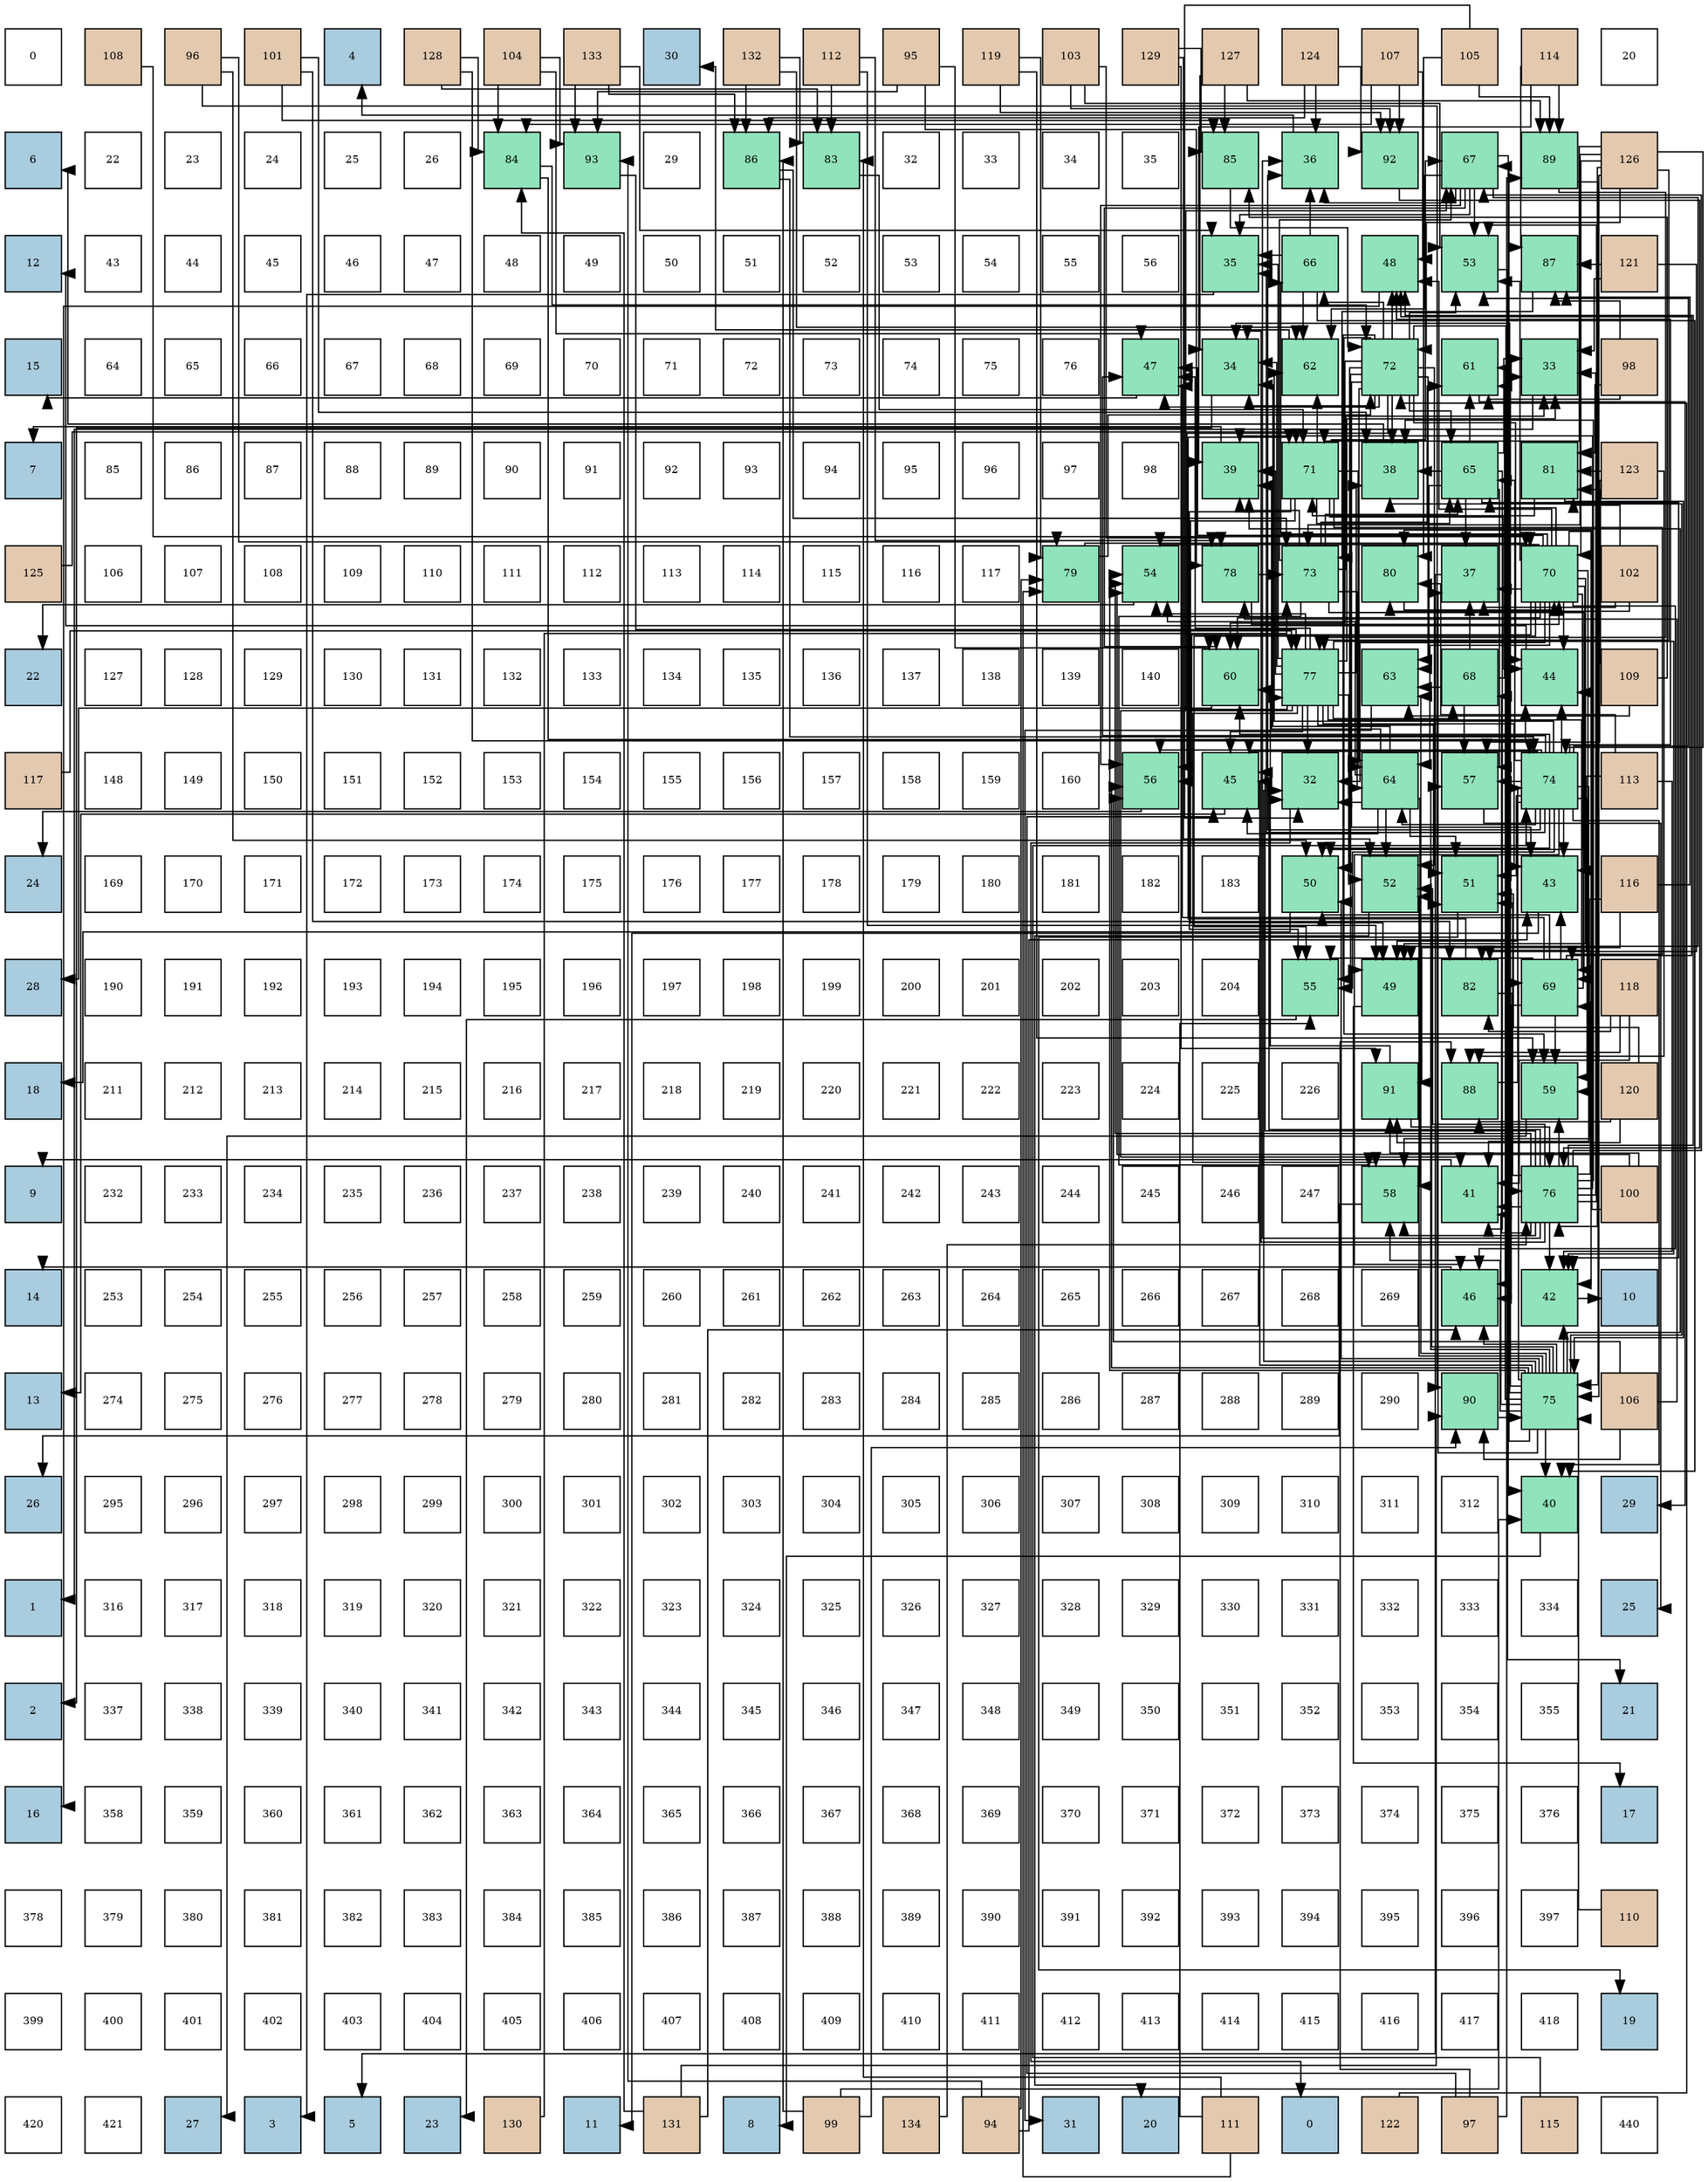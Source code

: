 digraph layout{
 rankdir=TB;
 splines=ortho;
 node [style=filled shape=square fixedsize=true width=0.6];
0[label="0", fontsize=8, fillcolor="#ffffff"];
1[label="108", fontsize=8, fillcolor="#e3c9af"];
2[label="96", fontsize=8, fillcolor="#e3c9af"];
3[label="101", fontsize=8, fillcolor="#e3c9af"];
4[label="4", fontsize=8, fillcolor="#a9ccde"];
5[label="128", fontsize=8, fillcolor="#e3c9af"];
6[label="104", fontsize=8, fillcolor="#e3c9af"];
7[label="133", fontsize=8, fillcolor="#e3c9af"];
8[label="30", fontsize=8, fillcolor="#a9ccde"];
9[label="132", fontsize=8, fillcolor="#e3c9af"];
10[label="112", fontsize=8, fillcolor="#e3c9af"];
11[label="95", fontsize=8, fillcolor="#e3c9af"];
12[label="119", fontsize=8, fillcolor="#e3c9af"];
13[label="103", fontsize=8, fillcolor="#e3c9af"];
14[label="129", fontsize=8, fillcolor="#e3c9af"];
15[label="127", fontsize=8, fillcolor="#e3c9af"];
16[label="124", fontsize=8, fillcolor="#e3c9af"];
17[label="107", fontsize=8, fillcolor="#e3c9af"];
18[label="105", fontsize=8, fillcolor="#e3c9af"];
19[label="114", fontsize=8, fillcolor="#e3c9af"];
20[label="20", fontsize=8, fillcolor="#ffffff"];
21[label="6", fontsize=8, fillcolor="#a9ccde"];
22[label="22", fontsize=8, fillcolor="#ffffff"];
23[label="23", fontsize=8, fillcolor="#ffffff"];
24[label="24", fontsize=8, fillcolor="#ffffff"];
25[label="25", fontsize=8, fillcolor="#ffffff"];
26[label="26", fontsize=8, fillcolor="#ffffff"];
27[label="84", fontsize=8, fillcolor="#91e3bb"];
28[label="93", fontsize=8, fillcolor="#91e3bb"];
29[label="29", fontsize=8, fillcolor="#ffffff"];
30[label="86", fontsize=8, fillcolor="#91e3bb"];
31[label="83", fontsize=8, fillcolor="#91e3bb"];
32[label="32", fontsize=8, fillcolor="#ffffff"];
33[label="33", fontsize=8, fillcolor="#ffffff"];
34[label="34", fontsize=8, fillcolor="#ffffff"];
35[label="35", fontsize=8, fillcolor="#ffffff"];
36[label="85", fontsize=8, fillcolor="#91e3bb"];
37[label="36", fontsize=8, fillcolor="#91e3bb"];
38[label="92", fontsize=8, fillcolor="#91e3bb"];
39[label="67", fontsize=8, fillcolor="#91e3bb"];
40[label="89", fontsize=8, fillcolor="#91e3bb"];
41[label="126", fontsize=8, fillcolor="#e3c9af"];
42[label="12", fontsize=8, fillcolor="#a9ccde"];
43[label="43", fontsize=8, fillcolor="#ffffff"];
44[label="44", fontsize=8, fillcolor="#ffffff"];
45[label="45", fontsize=8, fillcolor="#ffffff"];
46[label="46", fontsize=8, fillcolor="#ffffff"];
47[label="47", fontsize=8, fillcolor="#ffffff"];
48[label="48", fontsize=8, fillcolor="#ffffff"];
49[label="49", fontsize=8, fillcolor="#ffffff"];
50[label="50", fontsize=8, fillcolor="#ffffff"];
51[label="51", fontsize=8, fillcolor="#ffffff"];
52[label="52", fontsize=8, fillcolor="#ffffff"];
53[label="53", fontsize=8, fillcolor="#ffffff"];
54[label="54", fontsize=8, fillcolor="#ffffff"];
55[label="55", fontsize=8, fillcolor="#ffffff"];
56[label="56", fontsize=8, fillcolor="#ffffff"];
57[label="35", fontsize=8, fillcolor="#91e3bb"];
58[label="66", fontsize=8, fillcolor="#91e3bb"];
59[label="48", fontsize=8, fillcolor="#91e3bb"];
60[label="53", fontsize=8, fillcolor="#91e3bb"];
61[label="87", fontsize=8, fillcolor="#91e3bb"];
62[label="121", fontsize=8, fillcolor="#e3c9af"];
63[label="15", fontsize=8, fillcolor="#a9ccde"];
64[label="64", fontsize=8, fillcolor="#ffffff"];
65[label="65", fontsize=8, fillcolor="#ffffff"];
66[label="66", fontsize=8, fillcolor="#ffffff"];
67[label="67", fontsize=8, fillcolor="#ffffff"];
68[label="68", fontsize=8, fillcolor="#ffffff"];
69[label="69", fontsize=8, fillcolor="#ffffff"];
70[label="70", fontsize=8, fillcolor="#ffffff"];
71[label="71", fontsize=8, fillcolor="#ffffff"];
72[label="72", fontsize=8, fillcolor="#ffffff"];
73[label="73", fontsize=8, fillcolor="#ffffff"];
74[label="74", fontsize=8, fillcolor="#ffffff"];
75[label="75", fontsize=8, fillcolor="#ffffff"];
76[label="76", fontsize=8, fillcolor="#ffffff"];
77[label="47", fontsize=8, fillcolor="#91e3bb"];
78[label="34", fontsize=8, fillcolor="#91e3bb"];
79[label="62", fontsize=8, fillcolor="#91e3bb"];
80[label="72", fontsize=8, fillcolor="#91e3bb"];
81[label="61", fontsize=8, fillcolor="#91e3bb"];
82[label="33", fontsize=8, fillcolor="#91e3bb"];
83[label="98", fontsize=8, fillcolor="#e3c9af"];
84[label="7", fontsize=8, fillcolor="#a9ccde"];
85[label="85", fontsize=8, fillcolor="#ffffff"];
86[label="86", fontsize=8, fillcolor="#ffffff"];
87[label="87", fontsize=8, fillcolor="#ffffff"];
88[label="88", fontsize=8, fillcolor="#ffffff"];
89[label="89", fontsize=8, fillcolor="#ffffff"];
90[label="90", fontsize=8, fillcolor="#ffffff"];
91[label="91", fontsize=8, fillcolor="#ffffff"];
92[label="92", fontsize=8, fillcolor="#ffffff"];
93[label="93", fontsize=8, fillcolor="#ffffff"];
94[label="94", fontsize=8, fillcolor="#ffffff"];
95[label="95", fontsize=8, fillcolor="#ffffff"];
96[label="96", fontsize=8, fillcolor="#ffffff"];
97[label="97", fontsize=8, fillcolor="#ffffff"];
98[label="98", fontsize=8, fillcolor="#ffffff"];
99[label="39", fontsize=8, fillcolor="#91e3bb"];
100[label="71", fontsize=8, fillcolor="#91e3bb"];
101[label="38", fontsize=8, fillcolor="#91e3bb"];
102[label="65", fontsize=8, fillcolor="#91e3bb"];
103[label="81", fontsize=8, fillcolor="#91e3bb"];
104[label="123", fontsize=8, fillcolor="#e3c9af"];
105[label="125", fontsize=8, fillcolor="#e3c9af"];
106[label="106", fontsize=8, fillcolor="#ffffff"];
107[label="107", fontsize=8, fillcolor="#ffffff"];
108[label="108", fontsize=8, fillcolor="#ffffff"];
109[label="109", fontsize=8, fillcolor="#ffffff"];
110[label="110", fontsize=8, fillcolor="#ffffff"];
111[label="111", fontsize=8, fillcolor="#ffffff"];
112[label="112", fontsize=8, fillcolor="#ffffff"];
113[label="113", fontsize=8, fillcolor="#ffffff"];
114[label="114", fontsize=8, fillcolor="#ffffff"];
115[label="115", fontsize=8, fillcolor="#ffffff"];
116[label="116", fontsize=8, fillcolor="#ffffff"];
117[label="117", fontsize=8, fillcolor="#ffffff"];
118[label="79", fontsize=8, fillcolor="#91e3bb"];
119[label="54", fontsize=8, fillcolor="#91e3bb"];
120[label="78", fontsize=8, fillcolor="#91e3bb"];
121[label="73", fontsize=8, fillcolor="#91e3bb"];
122[label="80", fontsize=8, fillcolor="#91e3bb"];
123[label="37", fontsize=8, fillcolor="#91e3bb"];
124[label="70", fontsize=8, fillcolor="#91e3bb"];
125[label="102", fontsize=8, fillcolor="#e3c9af"];
126[label="22", fontsize=8, fillcolor="#a9ccde"];
127[label="127", fontsize=8, fillcolor="#ffffff"];
128[label="128", fontsize=8, fillcolor="#ffffff"];
129[label="129", fontsize=8, fillcolor="#ffffff"];
130[label="130", fontsize=8, fillcolor="#ffffff"];
131[label="131", fontsize=8, fillcolor="#ffffff"];
132[label="132", fontsize=8, fillcolor="#ffffff"];
133[label="133", fontsize=8, fillcolor="#ffffff"];
134[label="134", fontsize=8, fillcolor="#ffffff"];
135[label="135", fontsize=8, fillcolor="#ffffff"];
136[label="136", fontsize=8, fillcolor="#ffffff"];
137[label="137", fontsize=8, fillcolor="#ffffff"];
138[label="138", fontsize=8, fillcolor="#ffffff"];
139[label="139", fontsize=8, fillcolor="#ffffff"];
140[label="140", fontsize=8, fillcolor="#ffffff"];
141[label="60", fontsize=8, fillcolor="#91e3bb"];
142[label="77", fontsize=8, fillcolor="#91e3bb"];
143[label="63", fontsize=8, fillcolor="#91e3bb"];
144[label="68", fontsize=8, fillcolor="#91e3bb"];
145[label="44", fontsize=8, fillcolor="#91e3bb"];
146[label="109", fontsize=8, fillcolor="#e3c9af"];
147[label="117", fontsize=8, fillcolor="#e3c9af"];
148[label="148", fontsize=8, fillcolor="#ffffff"];
149[label="149", fontsize=8, fillcolor="#ffffff"];
150[label="150", fontsize=8, fillcolor="#ffffff"];
151[label="151", fontsize=8, fillcolor="#ffffff"];
152[label="152", fontsize=8, fillcolor="#ffffff"];
153[label="153", fontsize=8, fillcolor="#ffffff"];
154[label="154", fontsize=8, fillcolor="#ffffff"];
155[label="155", fontsize=8, fillcolor="#ffffff"];
156[label="156", fontsize=8, fillcolor="#ffffff"];
157[label="157", fontsize=8, fillcolor="#ffffff"];
158[label="158", fontsize=8, fillcolor="#ffffff"];
159[label="159", fontsize=8, fillcolor="#ffffff"];
160[label="160", fontsize=8, fillcolor="#ffffff"];
161[label="56", fontsize=8, fillcolor="#91e3bb"];
162[label="45", fontsize=8, fillcolor="#91e3bb"];
163[label="32", fontsize=8, fillcolor="#91e3bb"];
164[label="64", fontsize=8, fillcolor="#91e3bb"];
165[label="57", fontsize=8, fillcolor="#91e3bb"];
166[label="74", fontsize=8, fillcolor="#91e3bb"];
167[label="113", fontsize=8, fillcolor="#e3c9af"];
168[label="24", fontsize=8, fillcolor="#a9ccde"];
169[label="169", fontsize=8, fillcolor="#ffffff"];
170[label="170", fontsize=8, fillcolor="#ffffff"];
171[label="171", fontsize=8, fillcolor="#ffffff"];
172[label="172", fontsize=8, fillcolor="#ffffff"];
173[label="173", fontsize=8, fillcolor="#ffffff"];
174[label="174", fontsize=8, fillcolor="#ffffff"];
175[label="175", fontsize=8, fillcolor="#ffffff"];
176[label="176", fontsize=8, fillcolor="#ffffff"];
177[label="177", fontsize=8, fillcolor="#ffffff"];
178[label="178", fontsize=8, fillcolor="#ffffff"];
179[label="179", fontsize=8, fillcolor="#ffffff"];
180[label="180", fontsize=8, fillcolor="#ffffff"];
181[label="181", fontsize=8, fillcolor="#ffffff"];
182[label="182", fontsize=8, fillcolor="#ffffff"];
183[label="183", fontsize=8, fillcolor="#ffffff"];
184[label="50", fontsize=8, fillcolor="#91e3bb"];
185[label="52", fontsize=8, fillcolor="#91e3bb"];
186[label="51", fontsize=8, fillcolor="#91e3bb"];
187[label="43", fontsize=8, fillcolor="#91e3bb"];
188[label="116", fontsize=8, fillcolor="#e3c9af"];
189[label="28", fontsize=8, fillcolor="#a9ccde"];
190[label="190", fontsize=8, fillcolor="#ffffff"];
191[label="191", fontsize=8, fillcolor="#ffffff"];
192[label="192", fontsize=8, fillcolor="#ffffff"];
193[label="193", fontsize=8, fillcolor="#ffffff"];
194[label="194", fontsize=8, fillcolor="#ffffff"];
195[label="195", fontsize=8, fillcolor="#ffffff"];
196[label="196", fontsize=8, fillcolor="#ffffff"];
197[label="197", fontsize=8, fillcolor="#ffffff"];
198[label="198", fontsize=8, fillcolor="#ffffff"];
199[label="199", fontsize=8, fillcolor="#ffffff"];
200[label="200", fontsize=8, fillcolor="#ffffff"];
201[label="201", fontsize=8, fillcolor="#ffffff"];
202[label="202", fontsize=8, fillcolor="#ffffff"];
203[label="203", fontsize=8, fillcolor="#ffffff"];
204[label="204", fontsize=8, fillcolor="#ffffff"];
205[label="55", fontsize=8, fillcolor="#91e3bb"];
206[label="49", fontsize=8, fillcolor="#91e3bb"];
207[label="82", fontsize=8, fillcolor="#91e3bb"];
208[label="69", fontsize=8, fillcolor="#91e3bb"];
209[label="118", fontsize=8, fillcolor="#e3c9af"];
210[label="18", fontsize=8, fillcolor="#a9ccde"];
211[label="211", fontsize=8, fillcolor="#ffffff"];
212[label="212", fontsize=8, fillcolor="#ffffff"];
213[label="213", fontsize=8, fillcolor="#ffffff"];
214[label="214", fontsize=8, fillcolor="#ffffff"];
215[label="215", fontsize=8, fillcolor="#ffffff"];
216[label="216", fontsize=8, fillcolor="#ffffff"];
217[label="217", fontsize=8, fillcolor="#ffffff"];
218[label="218", fontsize=8, fillcolor="#ffffff"];
219[label="219", fontsize=8, fillcolor="#ffffff"];
220[label="220", fontsize=8, fillcolor="#ffffff"];
221[label="221", fontsize=8, fillcolor="#ffffff"];
222[label="222", fontsize=8, fillcolor="#ffffff"];
223[label="223", fontsize=8, fillcolor="#ffffff"];
224[label="224", fontsize=8, fillcolor="#ffffff"];
225[label="225", fontsize=8, fillcolor="#ffffff"];
226[label="226", fontsize=8, fillcolor="#ffffff"];
227[label="91", fontsize=8, fillcolor="#91e3bb"];
228[label="88", fontsize=8, fillcolor="#91e3bb"];
229[label="59", fontsize=8, fillcolor="#91e3bb"];
230[label="120", fontsize=8, fillcolor="#e3c9af"];
231[label="9", fontsize=8, fillcolor="#a9ccde"];
232[label="232", fontsize=8, fillcolor="#ffffff"];
233[label="233", fontsize=8, fillcolor="#ffffff"];
234[label="234", fontsize=8, fillcolor="#ffffff"];
235[label="235", fontsize=8, fillcolor="#ffffff"];
236[label="236", fontsize=8, fillcolor="#ffffff"];
237[label="237", fontsize=8, fillcolor="#ffffff"];
238[label="238", fontsize=8, fillcolor="#ffffff"];
239[label="239", fontsize=8, fillcolor="#ffffff"];
240[label="240", fontsize=8, fillcolor="#ffffff"];
241[label="241", fontsize=8, fillcolor="#ffffff"];
242[label="242", fontsize=8, fillcolor="#ffffff"];
243[label="243", fontsize=8, fillcolor="#ffffff"];
244[label="244", fontsize=8, fillcolor="#ffffff"];
245[label="245", fontsize=8, fillcolor="#ffffff"];
246[label="246", fontsize=8, fillcolor="#ffffff"];
247[label="247", fontsize=8, fillcolor="#ffffff"];
248[label="58", fontsize=8, fillcolor="#91e3bb"];
249[label="41", fontsize=8, fillcolor="#91e3bb"];
250[label="76", fontsize=8, fillcolor="#91e3bb"];
251[label="100", fontsize=8, fillcolor="#e3c9af"];
252[label="14", fontsize=8, fillcolor="#a9ccde"];
253[label="253", fontsize=8, fillcolor="#ffffff"];
254[label="254", fontsize=8, fillcolor="#ffffff"];
255[label="255", fontsize=8, fillcolor="#ffffff"];
256[label="256", fontsize=8, fillcolor="#ffffff"];
257[label="257", fontsize=8, fillcolor="#ffffff"];
258[label="258", fontsize=8, fillcolor="#ffffff"];
259[label="259", fontsize=8, fillcolor="#ffffff"];
260[label="260", fontsize=8, fillcolor="#ffffff"];
261[label="261", fontsize=8, fillcolor="#ffffff"];
262[label="262", fontsize=8, fillcolor="#ffffff"];
263[label="263", fontsize=8, fillcolor="#ffffff"];
264[label="264", fontsize=8, fillcolor="#ffffff"];
265[label="265", fontsize=8, fillcolor="#ffffff"];
266[label="266", fontsize=8, fillcolor="#ffffff"];
267[label="267", fontsize=8, fillcolor="#ffffff"];
268[label="268", fontsize=8, fillcolor="#ffffff"];
269[label="269", fontsize=8, fillcolor="#ffffff"];
270[label="46", fontsize=8, fillcolor="#91e3bb"];
271[label="42", fontsize=8, fillcolor="#91e3bb"];
272[label="10", fontsize=8, fillcolor="#a9ccde"];
273[label="13", fontsize=8, fillcolor="#a9ccde"];
274[label="274", fontsize=8, fillcolor="#ffffff"];
275[label="275", fontsize=8, fillcolor="#ffffff"];
276[label="276", fontsize=8, fillcolor="#ffffff"];
277[label="277", fontsize=8, fillcolor="#ffffff"];
278[label="278", fontsize=8, fillcolor="#ffffff"];
279[label="279", fontsize=8, fillcolor="#ffffff"];
280[label="280", fontsize=8, fillcolor="#ffffff"];
281[label="281", fontsize=8, fillcolor="#ffffff"];
282[label="282", fontsize=8, fillcolor="#ffffff"];
283[label="283", fontsize=8, fillcolor="#ffffff"];
284[label="284", fontsize=8, fillcolor="#ffffff"];
285[label="285", fontsize=8, fillcolor="#ffffff"];
286[label="286", fontsize=8, fillcolor="#ffffff"];
287[label="287", fontsize=8, fillcolor="#ffffff"];
288[label="288", fontsize=8, fillcolor="#ffffff"];
289[label="289", fontsize=8, fillcolor="#ffffff"];
290[label="290", fontsize=8, fillcolor="#ffffff"];
291[label="90", fontsize=8, fillcolor="#91e3bb"];
292[label="75", fontsize=8, fillcolor="#91e3bb"];
293[label="106", fontsize=8, fillcolor="#e3c9af"];
294[label="26", fontsize=8, fillcolor="#a9ccde"];
295[label="295", fontsize=8, fillcolor="#ffffff"];
296[label="296", fontsize=8, fillcolor="#ffffff"];
297[label="297", fontsize=8, fillcolor="#ffffff"];
298[label="298", fontsize=8, fillcolor="#ffffff"];
299[label="299", fontsize=8, fillcolor="#ffffff"];
300[label="300", fontsize=8, fillcolor="#ffffff"];
301[label="301", fontsize=8, fillcolor="#ffffff"];
302[label="302", fontsize=8, fillcolor="#ffffff"];
303[label="303", fontsize=8, fillcolor="#ffffff"];
304[label="304", fontsize=8, fillcolor="#ffffff"];
305[label="305", fontsize=8, fillcolor="#ffffff"];
306[label="306", fontsize=8, fillcolor="#ffffff"];
307[label="307", fontsize=8, fillcolor="#ffffff"];
308[label="308", fontsize=8, fillcolor="#ffffff"];
309[label="309", fontsize=8, fillcolor="#ffffff"];
310[label="310", fontsize=8, fillcolor="#ffffff"];
311[label="311", fontsize=8, fillcolor="#ffffff"];
312[label="312", fontsize=8, fillcolor="#ffffff"];
313[label="40", fontsize=8, fillcolor="#91e3bb"];
314[label="29", fontsize=8, fillcolor="#a9ccde"];
315[label="1", fontsize=8, fillcolor="#a9ccde"];
316[label="316", fontsize=8, fillcolor="#ffffff"];
317[label="317", fontsize=8, fillcolor="#ffffff"];
318[label="318", fontsize=8, fillcolor="#ffffff"];
319[label="319", fontsize=8, fillcolor="#ffffff"];
320[label="320", fontsize=8, fillcolor="#ffffff"];
321[label="321", fontsize=8, fillcolor="#ffffff"];
322[label="322", fontsize=8, fillcolor="#ffffff"];
323[label="323", fontsize=8, fillcolor="#ffffff"];
324[label="324", fontsize=8, fillcolor="#ffffff"];
325[label="325", fontsize=8, fillcolor="#ffffff"];
326[label="326", fontsize=8, fillcolor="#ffffff"];
327[label="327", fontsize=8, fillcolor="#ffffff"];
328[label="328", fontsize=8, fillcolor="#ffffff"];
329[label="329", fontsize=8, fillcolor="#ffffff"];
330[label="330", fontsize=8, fillcolor="#ffffff"];
331[label="331", fontsize=8, fillcolor="#ffffff"];
332[label="332", fontsize=8, fillcolor="#ffffff"];
333[label="333", fontsize=8, fillcolor="#ffffff"];
334[label="334", fontsize=8, fillcolor="#ffffff"];
335[label="25", fontsize=8, fillcolor="#a9ccde"];
336[label="2", fontsize=8, fillcolor="#a9ccde"];
337[label="337", fontsize=8, fillcolor="#ffffff"];
338[label="338", fontsize=8, fillcolor="#ffffff"];
339[label="339", fontsize=8, fillcolor="#ffffff"];
340[label="340", fontsize=8, fillcolor="#ffffff"];
341[label="341", fontsize=8, fillcolor="#ffffff"];
342[label="342", fontsize=8, fillcolor="#ffffff"];
343[label="343", fontsize=8, fillcolor="#ffffff"];
344[label="344", fontsize=8, fillcolor="#ffffff"];
345[label="345", fontsize=8, fillcolor="#ffffff"];
346[label="346", fontsize=8, fillcolor="#ffffff"];
347[label="347", fontsize=8, fillcolor="#ffffff"];
348[label="348", fontsize=8, fillcolor="#ffffff"];
349[label="349", fontsize=8, fillcolor="#ffffff"];
350[label="350", fontsize=8, fillcolor="#ffffff"];
351[label="351", fontsize=8, fillcolor="#ffffff"];
352[label="352", fontsize=8, fillcolor="#ffffff"];
353[label="353", fontsize=8, fillcolor="#ffffff"];
354[label="354", fontsize=8, fillcolor="#ffffff"];
355[label="355", fontsize=8, fillcolor="#ffffff"];
356[label="21", fontsize=8, fillcolor="#a9ccde"];
357[label="16", fontsize=8, fillcolor="#a9ccde"];
358[label="358", fontsize=8, fillcolor="#ffffff"];
359[label="359", fontsize=8, fillcolor="#ffffff"];
360[label="360", fontsize=8, fillcolor="#ffffff"];
361[label="361", fontsize=8, fillcolor="#ffffff"];
362[label="362", fontsize=8, fillcolor="#ffffff"];
363[label="363", fontsize=8, fillcolor="#ffffff"];
364[label="364", fontsize=8, fillcolor="#ffffff"];
365[label="365", fontsize=8, fillcolor="#ffffff"];
366[label="366", fontsize=8, fillcolor="#ffffff"];
367[label="367", fontsize=8, fillcolor="#ffffff"];
368[label="368", fontsize=8, fillcolor="#ffffff"];
369[label="369", fontsize=8, fillcolor="#ffffff"];
370[label="370", fontsize=8, fillcolor="#ffffff"];
371[label="371", fontsize=8, fillcolor="#ffffff"];
372[label="372", fontsize=8, fillcolor="#ffffff"];
373[label="373", fontsize=8, fillcolor="#ffffff"];
374[label="374", fontsize=8, fillcolor="#ffffff"];
375[label="375", fontsize=8, fillcolor="#ffffff"];
376[label="376", fontsize=8, fillcolor="#ffffff"];
377[label="17", fontsize=8, fillcolor="#a9ccde"];
378[label="378", fontsize=8, fillcolor="#ffffff"];
379[label="379", fontsize=8, fillcolor="#ffffff"];
380[label="380", fontsize=8, fillcolor="#ffffff"];
381[label="381", fontsize=8, fillcolor="#ffffff"];
382[label="382", fontsize=8, fillcolor="#ffffff"];
383[label="383", fontsize=8, fillcolor="#ffffff"];
384[label="384", fontsize=8, fillcolor="#ffffff"];
385[label="385", fontsize=8, fillcolor="#ffffff"];
386[label="386", fontsize=8, fillcolor="#ffffff"];
387[label="387", fontsize=8, fillcolor="#ffffff"];
388[label="388", fontsize=8, fillcolor="#ffffff"];
389[label="389", fontsize=8, fillcolor="#ffffff"];
390[label="390", fontsize=8, fillcolor="#ffffff"];
391[label="391", fontsize=8, fillcolor="#ffffff"];
392[label="392", fontsize=8, fillcolor="#ffffff"];
393[label="393", fontsize=8, fillcolor="#ffffff"];
394[label="394", fontsize=8, fillcolor="#ffffff"];
395[label="395", fontsize=8, fillcolor="#ffffff"];
396[label="396", fontsize=8, fillcolor="#ffffff"];
397[label="397", fontsize=8, fillcolor="#ffffff"];
398[label="110", fontsize=8, fillcolor="#e3c9af"];
399[label="399", fontsize=8, fillcolor="#ffffff"];
400[label="400", fontsize=8, fillcolor="#ffffff"];
401[label="401", fontsize=8, fillcolor="#ffffff"];
402[label="402", fontsize=8, fillcolor="#ffffff"];
403[label="403", fontsize=8, fillcolor="#ffffff"];
404[label="404", fontsize=8, fillcolor="#ffffff"];
405[label="405", fontsize=8, fillcolor="#ffffff"];
406[label="406", fontsize=8, fillcolor="#ffffff"];
407[label="407", fontsize=8, fillcolor="#ffffff"];
408[label="408", fontsize=8, fillcolor="#ffffff"];
409[label="409", fontsize=8, fillcolor="#ffffff"];
410[label="410", fontsize=8, fillcolor="#ffffff"];
411[label="411", fontsize=8, fillcolor="#ffffff"];
412[label="412", fontsize=8, fillcolor="#ffffff"];
413[label="413", fontsize=8, fillcolor="#ffffff"];
414[label="414", fontsize=8, fillcolor="#ffffff"];
415[label="415", fontsize=8, fillcolor="#ffffff"];
416[label="416", fontsize=8, fillcolor="#ffffff"];
417[label="417", fontsize=8, fillcolor="#ffffff"];
418[label="418", fontsize=8, fillcolor="#ffffff"];
419[label="19", fontsize=8, fillcolor="#a9ccde"];
420[label="420", fontsize=8, fillcolor="#ffffff"];
421[label="421", fontsize=8, fillcolor="#ffffff"];
422[label="27", fontsize=8, fillcolor="#a9ccde"];
423[label="3", fontsize=8, fillcolor="#a9ccde"];
424[label="5", fontsize=8, fillcolor="#a9ccde"];
425[label="23", fontsize=8, fillcolor="#a9ccde"];
426[label="130", fontsize=8, fillcolor="#e3c9af"];
427[label="11", fontsize=8, fillcolor="#a9ccde"];
428[label="131", fontsize=8, fillcolor="#e3c9af"];
429[label="8", fontsize=8, fillcolor="#a9ccde"];
430[label="99", fontsize=8, fillcolor="#e3c9af"];
431[label="134", fontsize=8, fillcolor="#e3c9af"];
432[label="94", fontsize=8, fillcolor="#e3c9af"];
433[label="31", fontsize=8, fillcolor="#a9ccde"];
434[label="20", fontsize=8, fillcolor="#a9ccde"];
435[label="111", fontsize=8, fillcolor="#e3c9af"];
436[label="0", fontsize=8, fillcolor="#a9ccde"];
437[label="122", fontsize=8, fillcolor="#e3c9af"];
438[label="97", fontsize=8, fillcolor="#e3c9af"];
439[label="115", fontsize=8, fillcolor="#e3c9af"];
440[label="440", fontsize=8, fillcolor="#ffffff"];
edge [constraint=false, style=vis];163 -> 436;
82 -> 315;
78 -> 336;
57 -> 423;
37 -> 4;
123 -> 424;
101 -> 21;
99 -> 84;
313 -> 429;
249 -> 231;
271 -> 272;
187 -> 427;
145 -> 42;
162 -> 273;
270 -> 252;
77 -> 63;
59 -> 357;
206 -> 377;
184 -> 210;
186 -> 419;
185 -> 434;
60 -> 356;
119 -> 126;
205 -> 425;
161 -> 168;
165 -> 335;
248 -> 294;
229 -> 422;
141 -> 189;
81 -> 314;
79 -> 8;
143 -> 433;
164 -> 163;
164 -> 78;
164 -> 99;
164 -> 162;
164 -> 186;
164 -> 185;
164 -> 119;
164 -> 248;
102 -> 82;
102 -> 123;
102 -> 101;
102 -> 249;
102 -> 271;
102 -> 165;
102 -> 81;
102 -> 143;
58 -> 57;
58 -> 37;
58 -> 313;
58 -> 79;
39 -> 57;
39 -> 37;
39 -> 313;
39 -> 206;
39 -> 60;
39 -> 161;
39 -> 141;
39 -> 79;
144 -> 123;
144 -> 165;
144 -> 81;
144 -> 143;
208 -> 187;
208 -> 145;
208 -> 270;
208 -> 77;
208 -> 59;
208 -> 184;
208 -> 205;
208 -> 229;
124 -> 163;
124 -> 123;
124 -> 271;
124 -> 187;
124 -> 145;
124 -> 270;
124 -> 77;
124 -> 59;
124 -> 206;
124 -> 184;
124 -> 60;
124 -> 119;
124 -> 205;
124 -> 161;
124 -> 229;
124 -> 141;
124 -> 164;
124 -> 102;
124 -> 58;
100 -> 145;
100 -> 206;
100 -> 205;
100 -> 79;
100 -> 164;
100 -> 102;
100 -> 39;
100 -> 208;
80 -> 78;
80 -> 101;
80 -> 187;
80 -> 145;
80 -> 270;
80 -> 77;
80 -> 59;
80 -> 206;
80 -> 184;
80 -> 185;
80 -> 60;
80 -> 205;
80 -> 161;
80 -> 229;
80 -> 141;
80 -> 143;
80 -> 164;
80 -> 102;
80 -> 58;
121 -> 82;
121 -> 99;
121 -> 248;
121 -> 81;
121 -> 164;
121 -> 102;
121 -> 39;
121 -> 208;
166 -> 57;
166 -> 37;
166 -> 313;
166 -> 249;
166 -> 187;
166 -> 145;
166 -> 162;
166 -> 270;
166 -> 77;
166 -> 59;
166 -> 206;
166 -> 184;
166 -> 186;
166 -> 60;
166 -> 205;
166 -> 161;
166 -> 165;
166 -> 229;
166 -> 141;
166 -> 79;
166 -> 164;
166 -> 102;
292 -> 163;
292 -> 82;
292 -> 78;
292 -> 123;
292 -> 101;
292 -> 99;
292 -> 313;
292 -> 249;
292 -> 271;
292 -> 162;
292 -> 270;
292 -> 184;
292 -> 186;
292 -> 185;
292 -> 119;
292 -> 161;
292 -> 165;
292 -> 248;
292 -> 81;
292 -> 143;
292 -> 39;
292 -> 208;
250 -> 163;
250 -> 82;
250 -> 78;
250 -> 37;
250 -> 101;
250 -> 99;
250 -> 249;
250 -> 271;
250 -> 162;
250 -> 59;
250 -> 186;
250 -> 185;
250 -> 60;
250 -> 119;
250 -> 248;
250 -> 229;
250 -> 39;
250 -> 144;
250 -> 208;
142 -> 163;
142 -> 82;
142 -> 78;
142 -> 57;
142 -> 101;
142 -> 99;
142 -> 249;
142 -> 271;
142 -> 187;
142 -> 162;
142 -> 77;
142 -> 186;
142 -> 185;
142 -> 119;
142 -> 248;
142 -> 141;
142 -> 39;
142 -> 144;
142 -> 208;
120 -> 124;
120 -> 121;
118 -> 124;
118 -> 80;
122 -> 124;
103 -> 100;
103 -> 292;
207 -> 100;
207 -> 250;
31 -> 100;
27 -> 80;
27 -> 166;
36 -> 80;
30 -> 121;
30 -> 166;
61 -> 121;
228 -> 166;
40 -> 292;
40 -> 142;
291 -> 292;
227 -> 250;
227 -> 142;
38 -> 250;
28 -> 142;
432 -> 187;
432 -> 118;
432 -> 28;
11 -> 141;
11 -> 120;
11 -> 28;
2 -> 184;
2 -> 118;
2 -> 291;
438 -> 162;
438 -> 228;
438 -> 40;
83 -> 81;
83 -> 103;
83 -> 61;
430 -> 313;
430 -> 30;
430 -> 291;
251 -> 119;
251 -> 122;
251 -> 227;
3 -> 101;
3 -> 207;
3 -> 36;
125 -> 123;
125 -> 122;
125 -> 103;
13 -> 60;
13 -> 120;
13 -> 38;
6 -> 77;
6 -> 27;
6 -> 28;
18 -> 163;
18 -> 122;
18 -> 40;
293 -> 161;
293 -> 120;
293 -> 291;
17 -> 59;
17 -> 27;
17 -> 38;
1 -> 124;
146 -> 143;
146 -> 103;
146 -> 36;
398 -> 292;
435 -> 205;
435 -> 118;
435 -> 31;
10 -> 206;
10 -> 120;
10 -> 31;
167 -> 271;
167 -> 122;
167 -> 207;
19 -> 99;
19 -> 61;
19 -> 40;
439 -> 166;
188 -> 248;
188 -> 61;
188 -> 227;
147 -> 142;
209 -> 249;
209 -> 207;
209 -> 228;
12 -> 229;
12 -> 118;
12 -> 38;
230 -> 186;
230 -> 228;
230 -> 227;
62 -> 82;
62 -> 207;
62 -> 61;
437 -> 80;
104 -> 165;
104 -> 103;
104 -> 228;
16 -> 37;
16 -> 30;
16 -> 38;
105 -> 100;
41 -> 124;
41 -> 100;
41 -> 80;
41 -> 121;
41 -> 166;
41 -> 292;
41 -> 250;
41 -> 142;
15 -> 78;
15 -> 36;
15 -> 40;
5 -> 145;
5 -> 31;
5 -> 27;
14 -> 185;
14 -> 36;
14 -> 227;
426 -> 121;
428 -> 270;
428 -> 27;
428 -> 291;
9 -> 79;
9 -> 31;
9 -> 30;
7 -> 57;
7 -> 30;
7 -> 28;
431 -> 250;
edge [constraint=true, style=invis];
0 -> 21 -> 42 -> 63 -> 84 -> 105 -> 126 -> 147 -> 168 -> 189 -> 210 -> 231 -> 252 -> 273 -> 294 -> 315 -> 336 -> 357 -> 378 -> 399 -> 420;
1 -> 22 -> 43 -> 64 -> 85 -> 106 -> 127 -> 148 -> 169 -> 190 -> 211 -> 232 -> 253 -> 274 -> 295 -> 316 -> 337 -> 358 -> 379 -> 400 -> 421;
2 -> 23 -> 44 -> 65 -> 86 -> 107 -> 128 -> 149 -> 170 -> 191 -> 212 -> 233 -> 254 -> 275 -> 296 -> 317 -> 338 -> 359 -> 380 -> 401 -> 422;
3 -> 24 -> 45 -> 66 -> 87 -> 108 -> 129 -> 150 -> 171 -> 192 -> 213 -> 234 -> 255 -> 276 -> 297 -> 318 -> 339 -> 360 -> 381 -> 402 -> 423;
4 -> 25 -> 46 -> 67 -> 88 -> 109 -> 130 -> 151 -> 172 -> 193 -> 214 -> 235 -> 256 -> 277 -> 298 -> 319 -> 340 -> 361 -> 382 -> 403 -> 424;
5 -> 26 -> 47 -> 68 -> 89 -> 110 -> 131 -> 152 -> 173 -> 194 -> 215 -> 236 -> 257 -> 278 -> 299 -> 320 -> 341 -> 362 -> 383 -> 404 -> 425;
6 -> 27 -> 48 -> 69 -> 90 -> 111 -> 132 -> 153 -> 174 -> 195 -> 216 -> 237 -> 258 -> 279 -> 300 -> 321 -> 342 -> 363 -> 384 -> 405 -> 426;
7 -> 28 -> 49 -> 70 -> 91 -> 112 -> 133 -> 154 -> 175 -> 196 -> 217 -> 238 -> 259 -> 280 -> 301 -> 322 -> 343 -> 364 -> 385 -> 406 -> 427;
8 -> 29 -> 50 -> 71 -> 92 -> 113 -> 134 -> 155 -> 176 -> 197 -> 218 -> 239 -> 260 -> 281 -> 302 -> 323 -> 344 -> 365 -> 386 -> 407 -> 428;
9 -> 30 -> 51 -> 72 -> 93 -> 114 -> 135 -> 156 -> 177 -> 198 -> 219 -> 240 -> 261 -> 282 -> 303 -> 324 -> 345 -> 366 -> 387 -> 408 -> 429;
10 -> 31 -> 52 -> 73 -> 94 -> 115 -> 136 -> 157 -> 178 -> 199 -> 220 -> 241 -> 262 -> 283 -> 304 -> 325 -> 346 -> 367 -> 388 -> 409 -> 430;
11 -> 32 -> 53 -> 74 -> 95 -> 116 -> 137 -> 158 -> 179 -> 200 -> 221 -> 242 -> 263 -> 284 -> 305 -> 326 -> 347 -> 368 -> 389 -> 410 -> 431;
12 -> 33 -> 54 -> 75 -> 96 -> 117 -> 138 -> 159 -> 180 -> 201 -> 222 -> 243 -> 264 -> 285 -> 306 -> 327 -> 348 -> 369 -> 390 -> 411 -> 432;
13 -> 34 -> 55 -> 76 -> 97 -> 118 -> 139 -> 160 -> 181 -> 202 -> 223 -> 244 -> 265 -> 286 -> 307 -> 328 -> 349 -> 370 -> 391 -> 412 -> 433;
14 -> 35 -> 56 -> 77 -> 98 -> 119 -> 140 -> 161 -> 182 -> 203 -> 224 -> 245 -> 266 -> 287 -> 308 -> 329 -> 350 -> 371 -> 392 -> 413 -> 434;
15 -> 36 -> 57 -> 78 -> 99 -> 120 -> 141 -> 162 -> 183 -> 204 -> 225 -> 246 -> 267 -> 288 -> 309 -> 330 -> 351 -> 372 -> 393 -> 414 -> 435;
16 -> 37 -> 58 -> 79 -> 100 -> 121 -> 142 -> 163 -> 184 -> 205 -> 226 -> 247 -> 268 -> 289 -> 310 -> 331 -> 352 -> 373 -> 394 -> 415 -> 436;
17 -> 38 -> 59 -> 80 -> 101 -> 122 -> 143 -> 164 -> 185 -> 206 -> 227 -> 248 -> 269 -> 290 -> 311 -> 332 -> 353 -> 374 -> 395 -> 416 -> 437;
18 -> 39 -> 60 -> 81 -> 102 -> 123 -> 144 -> 165 -> 186 -> 207 -> 228 -> 249 -> 270 -> 291 -> 312 -> 333 -> 354 -> 375 -> 396 -> 417 -> 438;
19 -> 40 -> 61 -> 82 -> 103 -> 124 -> 145 -> 166 -> 187 -> 208 -> 229 -> 250 -> 271 -> 292 -> 313 -> 334 -> 355 -> 376 -> 397 -> 418 -> 439;
20 -> 41 -> 62 -> 83 -> 104 -> 125 -> 146 -> 167 -> 188 -> 209 -> 230 -> 251 -> 272 -> 293 -> 314 -> 335 -> 356 -> 377 -> 398 -> 419 -> 440;
rank = same {0 -> 1 -> 2 -> 3 -> 4 -> 5 -> 6 -> 7 -> 8 -> 9 -> 10 -> 11 -> 12 -> 13 -> 14 -> 15 -> 16 -> 17 -> 18 -> 19 -> 20};
rank = same {21 -> 22 -> 23 -> 24 -> 25 -> 26 -> 27 -> 28 -> 29 -> 30 -> 31 -> 32 -> 33 -> 34 -> 35 -> 36 -> 37 -> 38 -> 39 -> 40 -> 41};
rank = same {42 -> 43 -> 44 -> 45 -> 46 -> 47 -> 48 -> 49 -> 50 -> 51 -> 52 -> 53 -> 54 -> 55 -> 56 -> 57 -> 58 -> 59 -> 60 -> 61 -> 62};
rank = same {63 -> 64 -> 65 -> 66 -> 67 -> 68 -> 69 -> 70 -> 71 -> 72 -> 73 -> 74 -> 75 -> 76 -> 77 -> 78 -> 79 -> 80 -> 81 -> 82 -> 83};
rank = same {84 -> 85 -> 86 -> 87 -> 88 -> 89 -> 90 -> 91 -> 92 -> 93 -> 94 -> 95 -> 96 -> 97 -> 98 -> 99 -> 100 -> 101 -> 102 -> 103 -> 104};
rank = same {105 -> 106 -> 107 -> 108 -> 109 -> 110 -> 111 -> 112 -> 113 -> 114 -> 115 -> 116 -> 117 -> 118 -> 119 -> 120 -> 121 -> 122 -> 123 -> 124 -> 125};
rank = same {126 -> 127 -> 128 -> 129 -> 130 -> 131 -> 132 -> 133 -> 134 -> 135 -> 136 -> 137 -> 138 -> 139 -> 140 -> 141 -> 142 -> 143 -> 144 -> 145 -> 146};
rank = same {147 -> 148 -> 149 -> 150 -> 151 -> 152 -> 153 -> 154 -> 155 -> 156 -> 157 -> 158 -> 159 -> 160 -> 161 -> 162 -> 163 -> 164 -> 165 -> 166 -> 167};
rank = same {168 -> 169 -> 170 -> 171 -> 172 -> 173 -> 174 -> 175 -> 176 -> 177 -> 178 -> 179 -> 180 -> 181 -> 182 -> 183 -> 184 -> 185 -> 186 -> 187 -> 188};
rank = same {189 -> 190 -> 191 -> 192 -> 193 -> 194 -> 195 -> 196 -> 197 -> 198 -> 199 -> 200 -> 201 -> 202 -> 203 -> 204 -> 205 -> 206 -> 207 -> 208 -> 209};
rank = same {210 -> 211 -> 212 -> 213 -> 214 -> 215 -> 216 -> 217 -> 218 -> 219 -> 220 -> 221 -> 222 -> 223 -> 224 -> 225 -> 226 -> 227 -> 228 -> 229 -> 230};
rank = same {231 -> 232 -> 233 -> 234 -> 235 -> 236 -> 237 -> 238 -> 239 -> 240 -> 241 -> 242 -> 243 -> 244 -> 245 -> 246 -> 247 -> 248 -> 249 -> 250 -> 251};
rank = same {252 -> 253 -> 254 -> 255 -> 256 -> 257 -> 258 -> 259 -> 260 -> 261 -> 262 -> 263 -> 264 -> 265 -> 266 -> 267 -> 268 -> 269 -> 270 -> 271 -> 272};
rank = same {273 -> 274 -> 275 -> 276 -> 277 -> 278 -> 279 -> 280 -> 281 -> 282 -> 283 -> 284 -> 285 -> 286 -> 287 -> 288 -> 289 -> 290 -> 291 -> 292 -> 293};
rank = same {294 -> 295 -> 296 -> 297 -> 298 -> 299 -> 300 -> 301 -> 302 -> 303 -> 304 -> 305 -> 306 -> 307 -> 308 -> 309 -> 310 -> 311 -> 312 -> 313 -> 314};
rank = same {315 -> 316 -> 317 -> 318 -> 319 -> 320 -> 321 -> 322 -> 323 -> 324 -> 325 -> 326 -> 327 -> 328 -> 329 -> 330 -> 331 -> 332 -> 333 -> 334 -> 335};
rank = same {336 -> 337 -> 338 -> 339 -> 340 -> 341 -> 342 -> 343 -> 344 -> 345 -> 346 -> 347 -> 348 -> 349 -> 350 -> 351 -> 352 -> 353 -> 354 -> 355 -> 356};
rank = same {357 -> 358 -> 359 -> 360 -> 361 -> 362 -> 363 -> 364 -> 365 -> 366 -> 367 -> 368 -> 369 -> 370 -> 371 -> 372 -> 373 -> 374 -> 375 -> 376 -> 377};
rank = same {378 -> 379 -> 380 -> 381 -> 382 -> 383 -> 384 -> 385 -> 386 -> 387 -> 388 -> 389 -> 390 -> 391 -> 392 -> 393 -> 394 -> 395 -> 396 -> 397 -> 398};
rank = same {399 -> 400 -> 401 -> 402 -> 403 -> 404 -> 405 -> 406 -> 407 -> 408 -> 409 -> 410 -> 411 -> 412 -> 413 -> 414 -> 415 -> 416 -> 417 -> 418 -> 419};
rank = same {420 -> 421 -> 422 -> 423 -> 424 -> 425 -> 426 -> 427 -> 428 -> 429 -> 430 -> 431 -> 432 -> 433 -> 434 -> 435 -> 436 -> 437 -> 438 -> 439 -> 440};
}